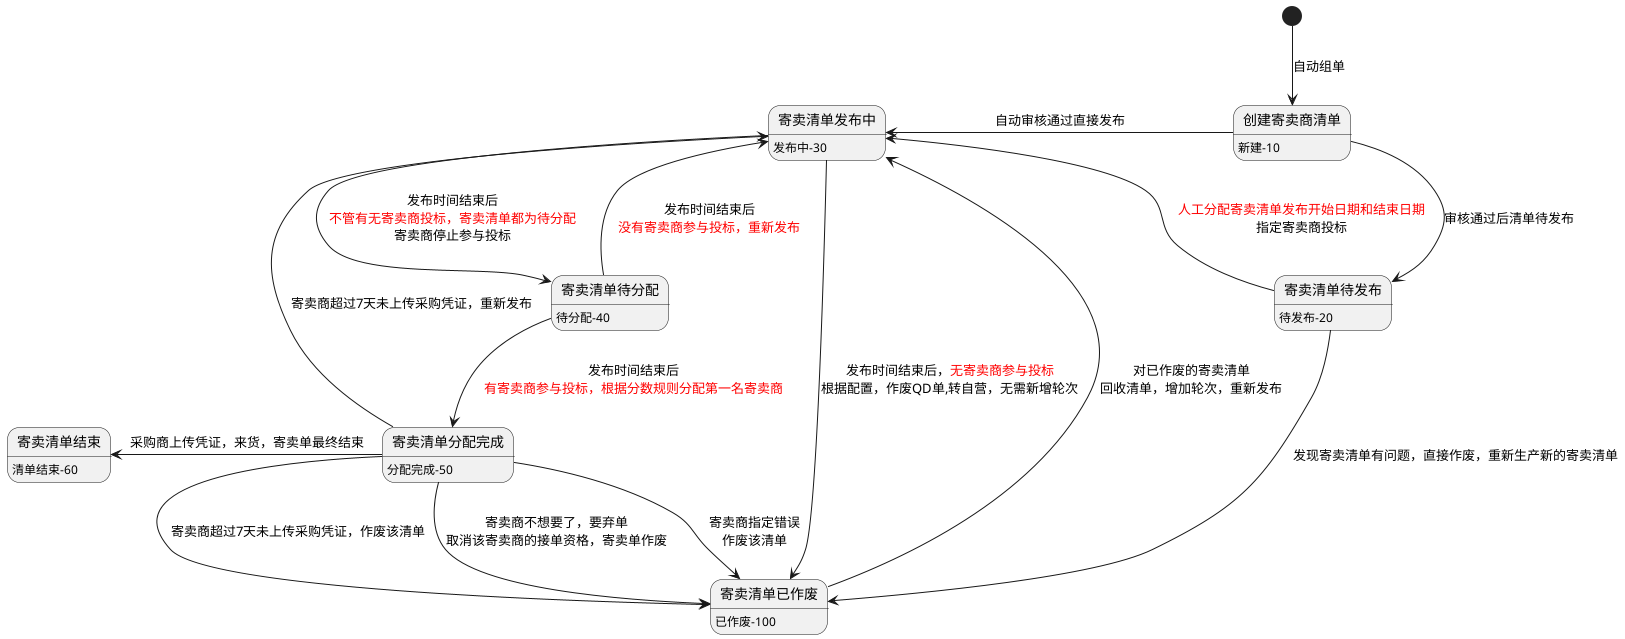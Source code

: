 @startuml

[*] --> 创建寄卖商清单 : 自动组单

创建寄卖商清单 : 新建-10

创建寄卖商清单 -down-> 寄卖清单待发布 : 审核通过后清单待发布
创建寄卖商清单 -left-> 寄卖清单发布中 : 自动审核通过直接发布
寄卖清单待发布 : 待发布-20


寄卖清单待发布 -left-> 寄卖清单发布中 : <color #red>人工分配寄卖清单发布开始日期和结束日期\n指定寄卖商投标
寄卖清单发布中 : 发布中-30



寄卖清单发布中 -down-> 寄卖清单待分配 : 发布时间结束后\n<color #red>不管有无寄卖商投标，寄卖清单都为待分配\n寄卖商停止参与投标
寄卖清单待分配 : 待分配-40


寄卖清单待分配 -up-> 寄卖清单发布中 : 发布时间结束后\n<color #red>没有寄卖商参与投标，重新发布


寄卖清单待分配 -down-> 寄卖清单分配完成 : 发布时间结束后\n<color #red>有寄卖商参与投标，根据分数规则分配第一名寄卖商
寄卖清单分配完成 : 分配完成-50

寄卖清单分配完成 -down-> 寄卖清单已作废 : 寄卖商不想要了，要弃单\n取消该寄卖商的接单资格，寄卖单作废

寄卖清单分配完成 -down-> 寄卖清单已作废 : 寄卖商指定错误\n作废该清单

寄卖清单分配完成 -down-> 寄卖清单已作废 : 寄卖商超过7天未上传采购凭证，作废该清单

寄卖清单分配完成 -up-> 寄卖清单发布中 : 寄卖商超过7天未上传采购凭证，重新发布

寄卖清单分配完成 -left-> 寄卖清单结束 : 采购商上传凭证，来货，寄卖单最终结束
寄卖清单结束 : 清单结束-60

寄卖清单发布中 -down-> 寄卖清单已作废 : 发布时间结束后，<color #red>无寄卖商参与投标\n根据配置，作废QD单,转自营，无需新增轮次
寄卖清单已作废 : 已作废-100


寄卖清单已作废 -up-> 寄卖清单发布中 : 对已作废的寄卖清单\n回收清单，增加轮次，重新发布

寄卖清单待发布 -down-> 寄卖清单已作废 : 发现寄卖清单有问题，直接作废，重新生产新的寄卖清单


@enduml